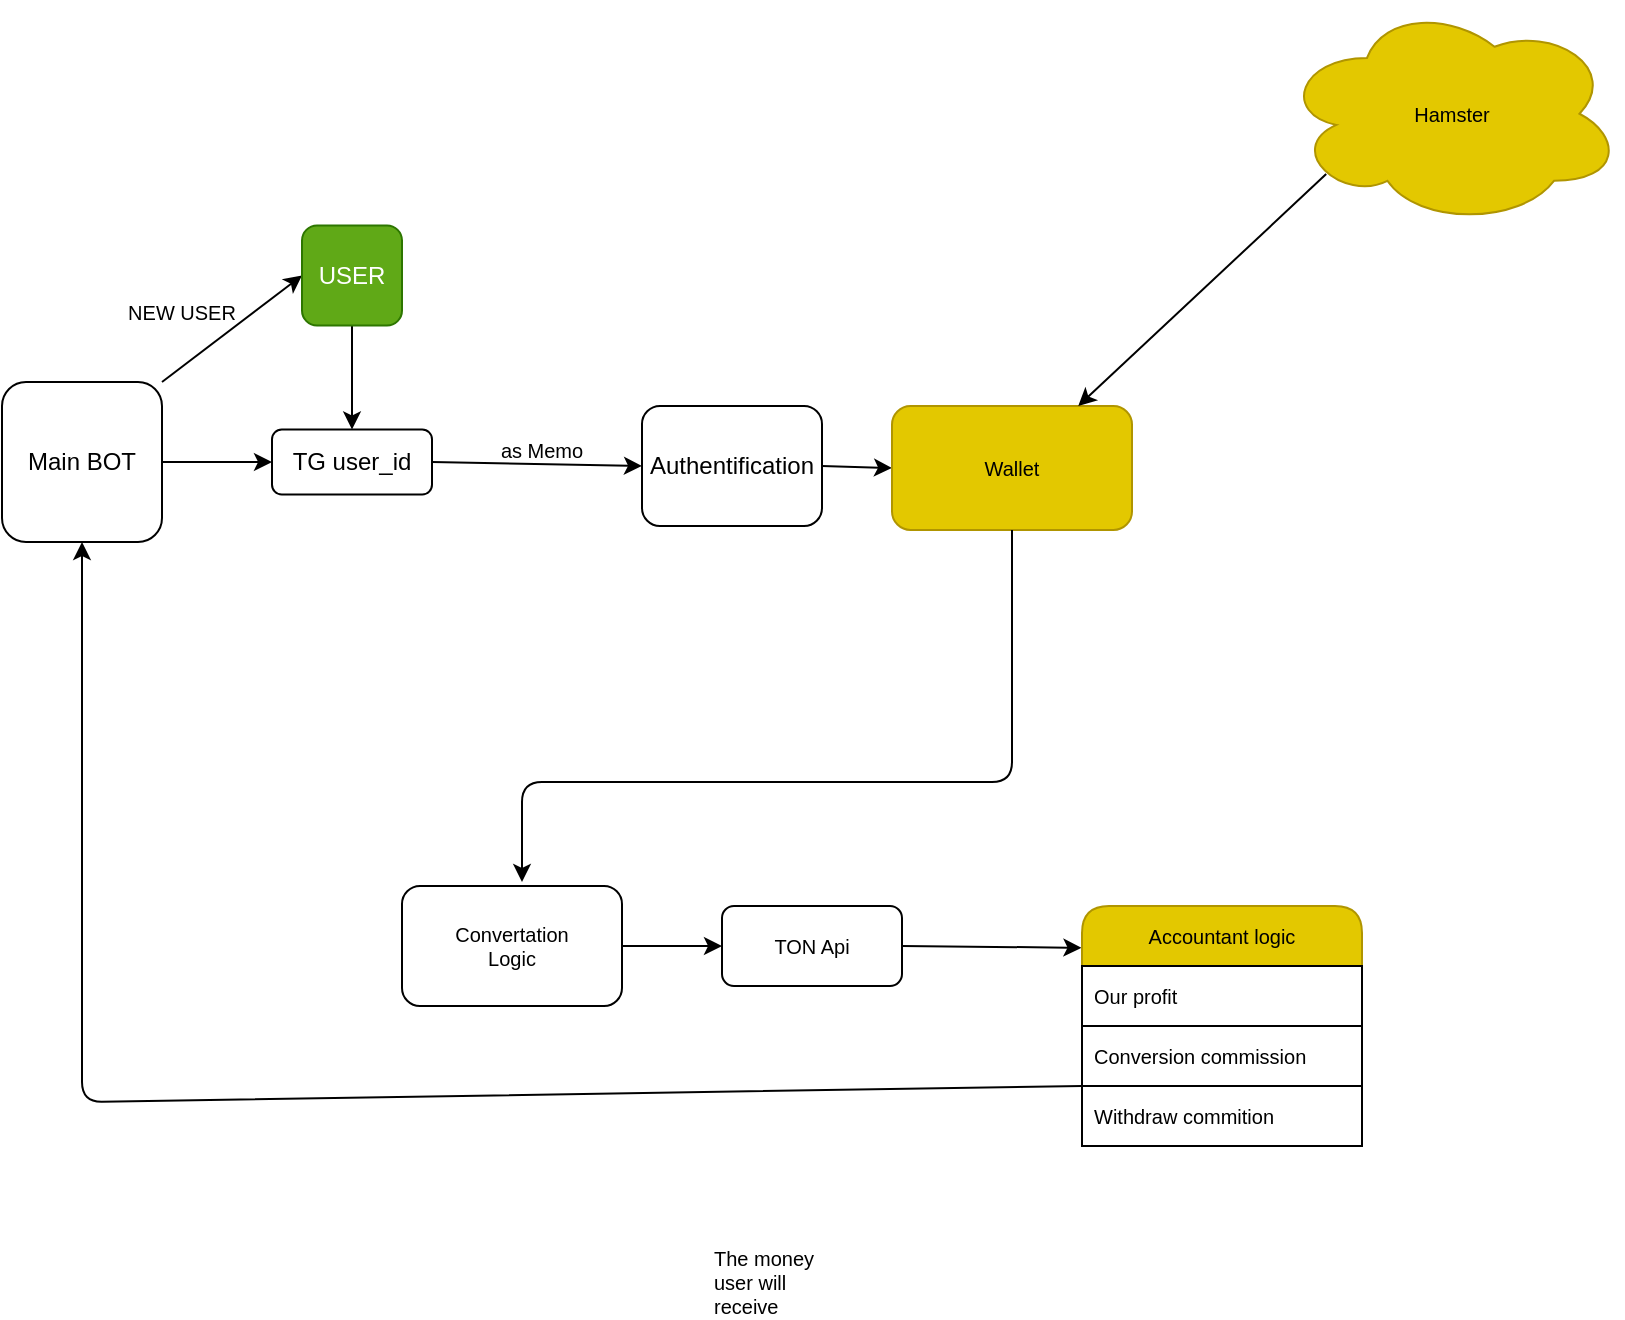 <mxfile>
    <diagram id="xytPz21ciiZiTQXlwmM_" name="Page-1">
        <mxGraphModel dx="1173" dy="706" grid="1" gridSize="10" guides="1" tooltips="1" connect="1" arrows="1" fold="1" page="1" pageScale="1" pageWidth="850" pageHeight="1100" math="0" shadow="0">
            <root>
                <mxCell id="0"/>
                <mxCell id="1" parent="0"/>
                <mxCell id="96" style="edgeStyle=none;html=1;exitX=1;exitY=0.5;exitDx=0;exitDy=0;entryX=0;entryY=0.5;entryDx=0;entryDy=0;fontSize=10;startArrow=none;startFill=0;" edge="1" parent="1" source="60" target="65">
                    <mxGeometry relative="1" as="geometry"/>
                </mxCell>
                <mxCell id="101" style="edgeStyle=none;html=1;exitX=1;exitY=0;exitDx=0;exitDy=0;entryX=0;entryY=0.5;entryDx=0;entryDy=0;fontSize=10;startArrow=none;startFill=0;" edge="1" parent="1" source="60" target="69">
                    <mxGeometry relative="1" as="geometry"/>
                </mxCell>
                <mxCell id="60" value="Main BOT" style="whiteSpace=wrap;html=1;aspect=fixed;glass=0;rounded=1;" vertex="1" parent="1">
                    <mxGeometry x="10" y="340" width="80" height="80" as="geometry"/>
                </mxCell>
                <mxCell id="107" style="edgeStyle=none;html=1;exitX=1;exitY=0.5;exitDx=0;exitDy=0;entryX=0;entryY=0.5;entryDx=0;entryDy=0;fontSize=10;startArrow=none;startFill=0;" edge="1" parent="1" source="65" target="67">
                    <mxGeometry relative="1" as="geometry"/>
                </mxCell>
                <mxCell id="65" value="TG user_id" style="rounded=1;whiteSpace=wrap;html=1;" vertex="1" parent="1">
                    <mxGeometry x="145" y="363.75" width="80" height="32.5" as="geometry"/>
                </mxCell>
                <mxCell id="66" style="edgeStyle=none;html=1;exitX=1;exitY=0.5;exitDx=0;exitDy=0;entryX=0;entryY=0.5;entryDx=0;entryDy=0;fontSize=10;startArrow=none;startFill=0;" edge="1" parent="1" source="67" target="80">
                    <mxGeometry relative="1" as="geometry"/>
                </mxCell>
                <mxCell id="67" value="Authentification" style="rounded=1;whiteSpace=wrap;html=1;" vertex="1" parent="1">
                    <mxGeometry x="330" y="352" width="90" height="60" as="geometry"/>
                </mxCell>
                <mxCell id="68" style="edgeStyle=none;html=1;" edge="1" parent="1" source="69" target="65">
                    <mxGeometry relative="1" as="geometry"/>
                </mxCell>
                <mxCell id="69" value="USER" style="whiteSpace=wrap;html=1;aspect=fixed;fillColor=#60a917;fontColor=#ffffff;strokeColor=#2D7600;rounded=1;" vertex="1" parent="1">
                    <mxGeometry x="160" y="261.75" width="50" height="50" as="geometry"/>
                </mxCell>
                <mxCell id="71" style="edgeStyle=none;html=1;exitX=1;exitY=0.5;exitDx=0;exitDy=0;fontSize=10;startArrow=none;startFill=0;entryX=0;entryY=0.5;entryDx=0;entryDy=0;" edge="1" parent="1" source="72" target="74">
                    <mxGeometry relative="1" as="geometry">
                        <mxPoint x="690" y="442" as="targetPoint"/>
                        <mxPoint x="640" y="447" as="sourcePoint"/>
                    </mxGeometry>
                </mxCell>
                <mxCell id="72" value="Convertation &lt;br&gt;Logic" style="rounded=1;whiteSpace=wrap;html=1;fontSize=10;glass=0;" vertex="1" parent="1">
                    <mxGeometry x="210" y="592" width="110" height="60" as="geometry"/>
                </mxCell>
                <mxCell id="73" style="edgeStyle=none;html=1;exitX=1;exitY=0.5;exitDx=0;exitDy=0;fontSize=10;startArrow=none;startFill=0;entryX=-0.002;entryY=0.174;entryDx=0;entryDy=0;entryPerimeter=0;" edge="1" parent="1" source="74" target="76">
                    <mxGeometry relative="1" as="geometry">
                        <mxPoint x="510.0" y="622" as="targetPoint"/>
                    </mxGeometry>
                </mxCell>
                <mxCell id="74" value="TON Api" style="rounded=1;whiteSpace=wrap;html=1;fontSize=10;" vertex="1" parent="1">
                    <mxGeometry x="370" y="602" width="90" height="40" as="geometry"/>
                </mxCell>
                <mxCell id="111" style="edgeStyle=none;html=1;exitX=0;exitY=0.75;exitDx=0;exitDy=0;entryX=0.5;entryY=1;entryDx=0;entryDy=0;fontSize=10;startArrow=none;startFill=0;" edge="1" parent="1" source="76" target="60">
                    <mxGeometry relative="1" as="geometry">
                        <Array as="points">
                            <mxPoint x="50" y="700"/>
                        </Array>
                    </mxGeometry>
                </mxCell>
                <mxCell id="76" value="Accountant logic" style="swimlane;fontStyle=0;childLayout=stackLayout;horizontal=1;startSize=30;horizontalStack=0;resizeParent=1;resizeParentMax=0;resizeLast=0;collapsible=1;marginBottom=0;whiteSpace=wrap;html=1;fontSize=10;fillColor=#e3c800;fontColor=#000000;strokeColor=#B09500;rounded=1;" vertex="1" parent="1">
                    <mxGeometry x="550" y="602" width="140" height="120" as="geometry"/>
                </mxCell>
                <mxCell id="77" value="&lt;span style=&quot;text-align: center;&quot;&gt;Our profit&lt;/span&gt;" style="text;strokeColor=default;fillColor=default;align=left;verticalAlign=middle;spacingLeft=4;spacingRight=4;overflow=hidden;points=[[0,0.5],[1,0.5]];portConstraint=eastwest;rotatable=0;whiteSpace=wrap;html=1;fontSize=10;" vertex="1" parent="76">
                    <mxGeometry y="30" width="140" height="30" as="geometry"/>
                </mxCell>
                <mxCell id="78" value="&lt;span style=&quot;text-align: center;&quot;&gt;Conversion commission&lt;/span&gt;" style="text;strokeColor=default;fillColor=default;align=left;verticalAlign=middle;spacingLeft=4;spacingRight=4;overflow=hidden;points=[[0,0.5],[1,0.5]];portConstraint=eastwest;rotatable=0;whiteSpace=wrap;html=1;fontSize=10;" vertex="1" parent="76">
                    <mxGeometry y="60" width="140" height="30" as="geometry"/>
                </mxCell>
                <mxCell id="79" value="&lt;span style=&quot;text-align: center;&quot;&gt;Withdraw commition&lt;/span&gt;" style="text;strokeColor=default;fillColor=default;align=left;verticalAlign=middle;spacingLeft=4;spacingRight=4;overflow=hidden;points=[[0,0.5],[1,0.5]];portConstraint=eastwest;rotatable=0;whiteSpace=wrap;html=1;fontSize=10;" vertex="1" parent="76">
                    <mxGeometry y="90" width="140" height="30" as="geometry"/>
                </mxCell>
                <mxCell id="80" value="Wallet" style="rounded=1;whiteSpace=wrap;html=1;strokeColor=#B09500;fontSize=10;fillColor=#e3c800;fontColor=#000000;glass=0;" vertex="1" parent="1">
                    <mxGeometry x="455" y="352" width="120" height="62" as="geometry"/>
                </mxCell>
                <mxCell id="86" style="edgeStyle=none;html=1;fontSize=10;startArrow=none;startFill=0;" edge="1" parent="1" source="80">
                    <mxGeometry relative="1" as="geometry">
                        <mxPoint x="270" y="590" as="targetPoint"/>
                        <mxPoint x="505" y="481" as="sourcePoint"/>
                        <Array as="points">
                            <mxPoint x="515" y="540"/>
                            <mxPoint x="270" y="540"/>
                        </Array>
                    </mxGeometry>
                </mxCell>
                <mxCell id="83" value="The money user will receive" style="text;strokeColor=none;fillColor=none;align=left;verticalAlign=middle;spacingLeft=4;spacingRight=4;overflow=hidden;points=[[0,0.5],[1,0.5]];portConstraint=eastwest;rotatable=0;whiteSpace=wrap;html=1;rounded=1;glass=0;fontSize=10;" vertex="1" parent="1">
                    <mxGeometry x="360" y="770" width="80" height="38" as="geometry"/>
                </mxCell>
                <mxCell id="100" style="edgeStyle=none;html=1;exitX=0.13;exitY=0.77;exitDx=0;exitDy=0;exitPerimeter=0;fontSize=10;startArrow=none;startFill=0;" edge="1" parent="1" source="99" target="80">
                    <mxGeometry relative="1" as="geometry"/>
                </mxCell>
                <mxCell id="99" value="&lt;span style=&quot;color: rgb(0, 0, 0);&quot;&gt;Hamster&lt;/span&gt;" style="ellipse;shape=cloud;whiteSpace=wrap;html=1;rounded=1;glass=0;strokeColor=#B09500;fontSize=10;fillColor=#e3c800;fontColor=#000000;" vertex="1" parent="1">
                    <mxGeometry x="650" y="150" width="170" height="111.75" as="geometry"/>
                </mxCell>
                <mxCell id="109" value="NEW USER" style="text;html=1;strokeColor=none;fillColor=none;align=center;verticalAlign=middle;whiteSpace=wrap;rounded=0;glass=0;fontSize=10;" vertex="1" parent="1">
                    <mxGeometry x="70" y="290" width="60" height="30" as="geometry"/>
                </mxCell>
                <mxCell id="110" value="as Memo" style="text;html=1;strokeColor=none;fillColor=none;align=center;verticalAlign=middle;whiteSpace=wrap;rounded=0;glass=0;fontSize=10;" vertex="1" parent="1">
                    <mxGeometry x="250" y="363.75" width="60" height="20" as="geometry"/>
                </mxCell>
            </root>
        </mxGraphModel>
    </diagram>
</mxfile>